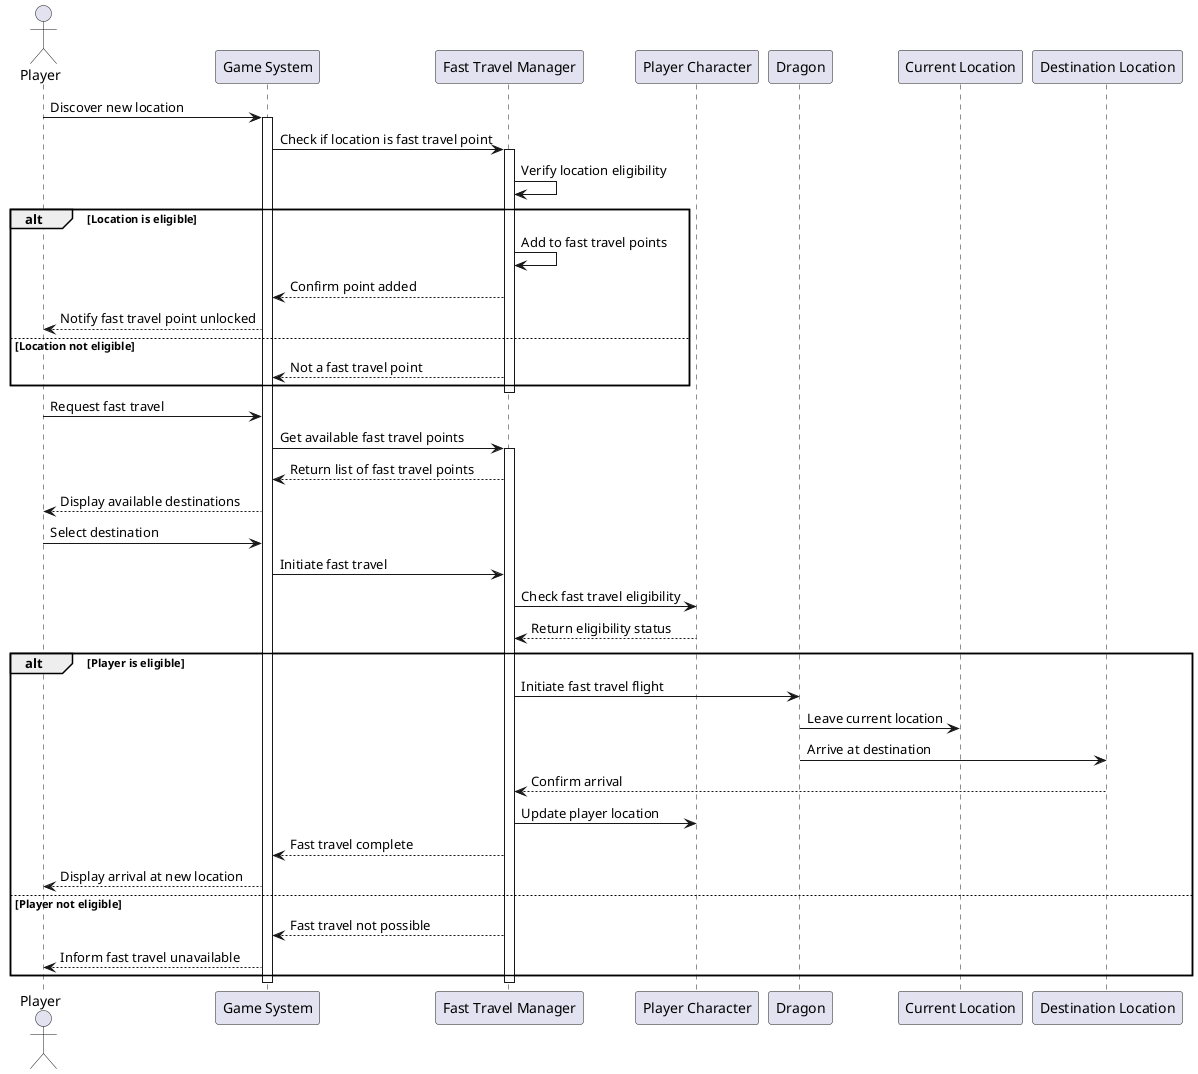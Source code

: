 @startuml
actor Player
participant "Game System" as Game
participant "Fast Travel Manager" as FTMgr
participant "Player Character" as PlayerChar
participant "Dragon" as Dragon
participant "Current Location" as CurrLoc
participant "Destination Location" as DestLoc

' Unlocking a new fast travel point
Player -> Game: Discover new location
activate Game
Game -> FTMgr: Check if location is fast travel point
activate FTMgr
FTMgr -> FTMgr: Verify location eligibility
alt Location is eligible
    FTMgr -> FTMgr: Add to fast travel points
    FTMgr --> Game: Confirm point added
    Game --> Player: Notify fast travel point unlocked
else Location not eligible
    FTMgr --> Game: Not a fast travel point
end
deactivate FTMgr

' Using fast travel
Player -> Game: Request fast travel
Game -> FTMgr: Get available fast travel points
activate FTMgr
FTMgr --> Game: Return list of fast travel points
Game --> Player: Display available destinations
Player -> Game: Select destination
Game -> FTMgr: Initiate fast travel
FTMgr -> PlayerChar: Check fast travel eligibility
PlayerChar --> FTMgr: Return eligibility status
alt Player is eligible
    FTMgr -> Dragon: Initiate fast travel flight
    Dragon -> CurrLoc: Leave current location
    Dragon -> DestLoc: Arrive at destination
    DestLoc --> FTMgr: Confirm arrival
    FTMgr -> PlayerChar: Update player location
    FTMgr --> Game: Fast travel complete
    Game --> Player: Display arrival at new location
else Player not eligible
    FTMgr --> Game: Fast travel not possible
    Game --> Player: Inform fast travel unavailable
end
deactivate FTMgr

deactivate Game
@enduml
